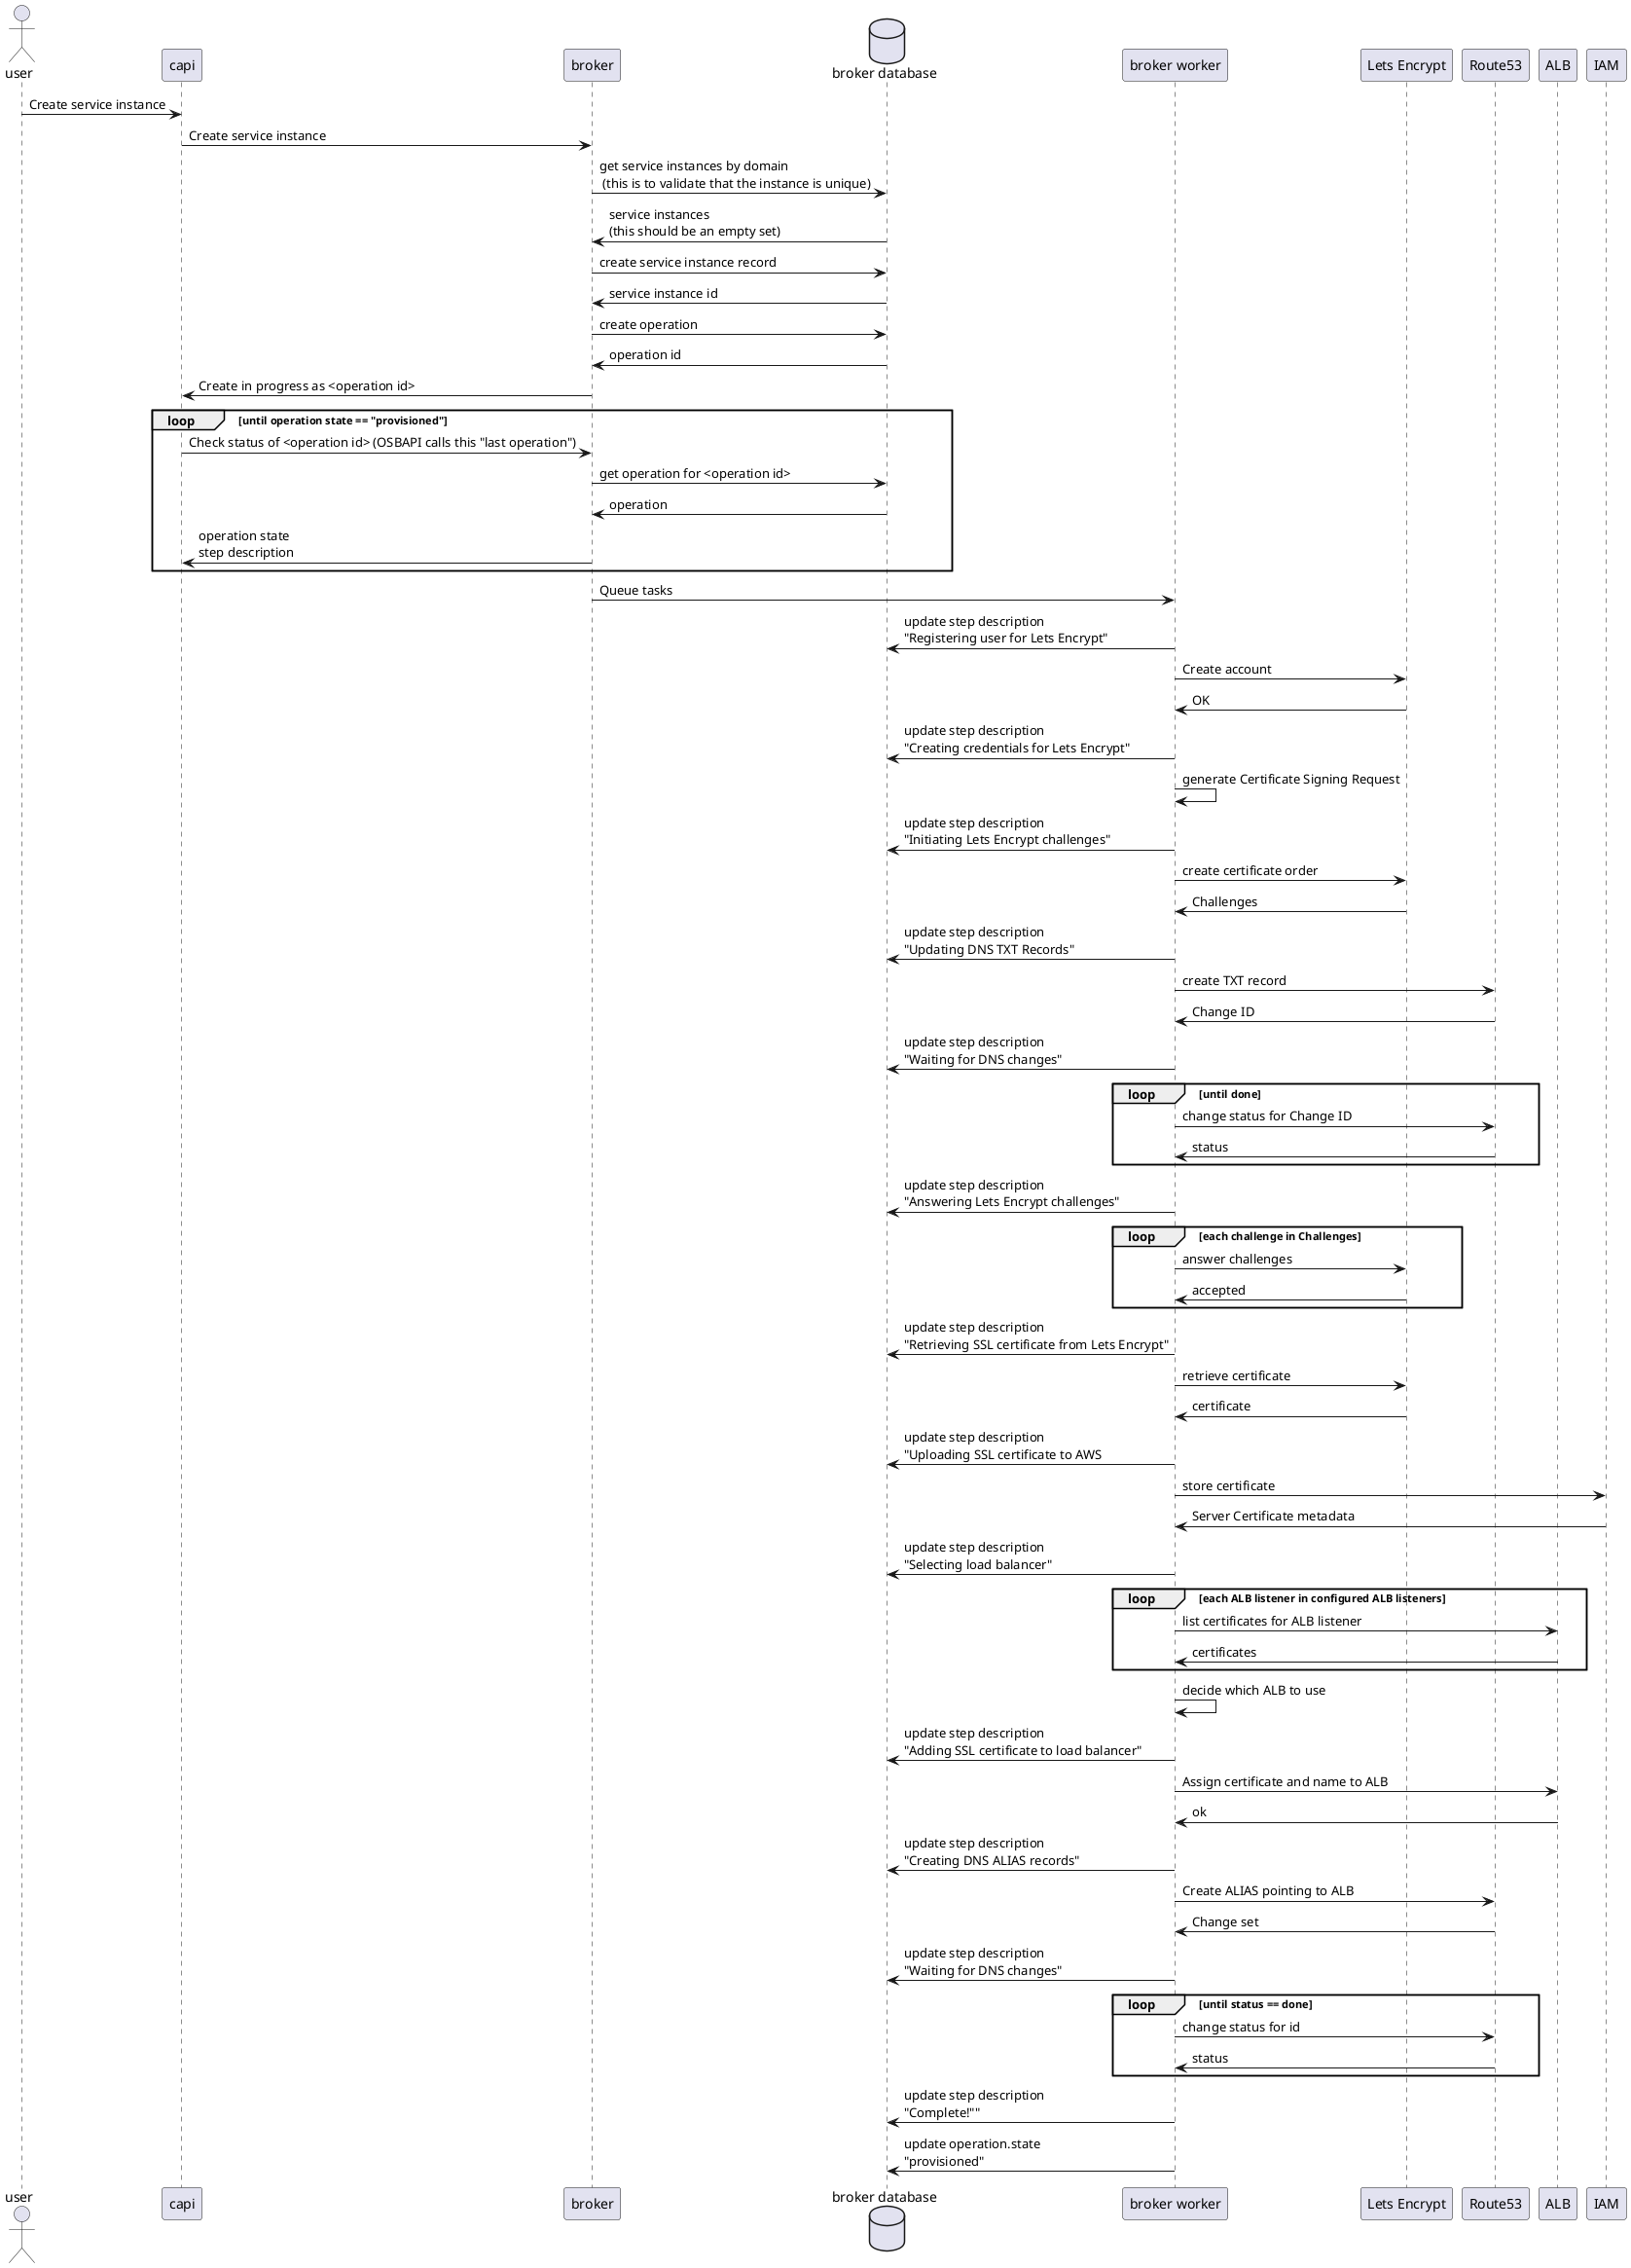 @startuml
actor user
participant capi
participant broker
database "broker database" as db
participant "broker worker" as worker
participant "Lets Encrypt" as le
participant Route53
participant ALB
participant IAM

user -> capi : Create service instance
capi -> broker : Create service instance
broker -> db : get service instances by domain\n (this is to validate that the instance is unique)
broker <- db : service instances\n(this should be an empty set)
broker -> db : create service instance record
db -> broker : service instance id
broker -> db : create operation
broker <- db : operation id
broker -> capi : Create in progress as <operation id>

loop until operation state == "provisioned"
    capi -> broker : Check status of <operation id> (OSBAPI calls this "last operation")
    broker -> db : get operation for <operation id>
    db -> broker : operation
    broker -> capi : operation state\nstep description
end

broker -> worker : Queue tasks
worker -> db : update step description\n"Registering user for Lets Encrypt"
worker -> le : Create account
le -> worker : OK

worker -> db : update step description\n"Creating credentials for Lets Encrypt"
worker -> worker : generate Certificate Signing Request

worker -> db : update step description\n"Initiating Lets Encrypt challenges"
worker -> le : create certificate order
le -> worker : Challenges

worker -> db : update step description\n"Updating DNS TXT Records"
worker -> Route53 : create TXT record
worker <- Route53 : Change ID
worker -> db : update step description\n"Waiting for DNS changes"
loop until done
    worker -> Route53 : change status for Change ID
    worker <- Route53 : status
end
worker -> db : update step description\n"Answering Lets Encrypt challenges"
loop each challenge in Challenges
    worker -> le : answer challenges
    worker <- le : accepted
end

worker -> db : update step description\n"Retrieving SSL certificate from Lets Encrypt"
worker -> le : retrieve certificate
worker <- le : certificate

worker -> db : update step description\n"Uploading SSL certificate to AWS
worker -> IAM : store certificate
worker <- IAM : Server Certificate metadata

worker -> db : update step description\n"Selecting load balancer"
loop each ALB listener in configured ALB listeners
    worker -> ALB : list certificates for ALB listener
    ALB -> worker : certificates
end
worker -> worker : decide which ALB to use

worker -> db : update step description\n"Adding SSL certificate to load balancer"
worker -> ALB : Assign certificate and name to ALB
worker <- ALB : ok

worker -> db : update step description\n"Creating DNS ALIAS records"
worker -> Route53 : Create ALIAS pointing to ALB
worker <- Route53 : Change set

worker -> db : update step description\n"Waiting for DNS changes"
loop until status == done
    worker -> Route53 : change status for id
    worker <- Route53 : status
end
worker -> db : update step description\n"Complete!""
worker -> db : update operation.state\n"provisioned"

@enduml

